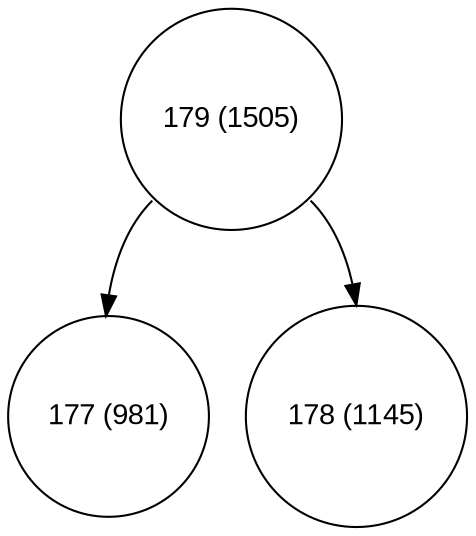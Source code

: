 digraph move_down {
	node [fontname="Arial", shape="circle", width=0.5]; 

	0 [label = "179 (1505)"];
	0:sw -> 1;
	1 [label = "177 (981)"];
	0:se -> 2;
	2 [label = "178 (1145)"];
}
